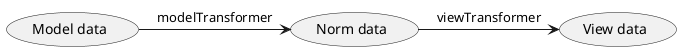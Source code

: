 @startuml

(Model data)
(Norm data)
(View data)

(Model data) -> (Norm data): modelTransformer
(Norm data) -> (View data): viewTransformer

@enduml
